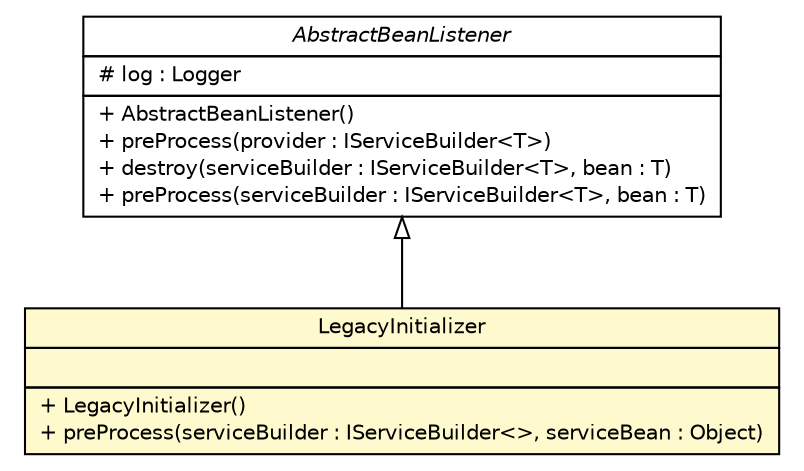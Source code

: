 #!/usr/local/bin/dot
#
# Class diagram 
# Generated by UMLGraph version R5_6 (http://www.umlgraph.org/)
#

digraph G {
	edge [fontname="Helvetica",fontsize=10,labelfontname="Helvetica",labelfontsize=10];
	node [fontname="Helvetica",fontsize=10,shape=plaintext];
	nodesep=0.25;
	ranksep=0.5;
	// sorcer.config.AbstractBeanListener
	c324418 [label=<<table title="sorcer.config.AbstractBeanListener" border="0" cellborder="1" cellspacing="0" cellpadding="2" port="p" href="../../../config/AbstractBeanListener.html">
		<tr><td><table border="0" cellspacing="0" cellpadding="1">
<tr><td align="center" balign="center"><font face="Helvetica-Oblique"> AbstractBeanListener </font></td></tr>
		</table></td></tr>
		<tr><td><table border="0" cellspacing="0" cellpadding="1">
<tr><td align="left" balign="left"> # log : Logger </td></tr>
		</table></td></tr>
		<tr><td><table border="0" cellspacing="0" cellpadding="1">
<tr><td align="left" balign="left"> + AbstractBeanListener() </td></tr>
<tr><td align="left" balign="left"> + preProcess(provider : IServiceBuilder&lt;T&gt;) </td></tr>
<tr><td align="left" balign="left"> + destroy(serviceBuilder : IServiceBuilder&lt;T&gt;, bean : T) </td></tr>
<tr><td align="left" balign="left"> + preProcess(serviceBuilder : IServiceBuilder&lt;T&gt;, bean : T) </td></tr>
		</table></td></tr>
		</table>>, URL="../../../config/AbstractBeanListener.html", fontname="Helvetica", fontcolor="black", fontsize=10.0];
	// sorcer.core.provider.container.LegacyInitializer
	c324478 [label=<<table title="sorcer.core.provider.container.LegacyInitializer" border="0" cellborder="1" cellspacing="0" cellpadding="2" port="p" bgcolor="lemonChiffon" href="./LegacyInitializer.html">
		<tr><td><table border="0" cellspacing="0" cellpadding="1">
<tr><td align="center" balign="center"> LegacyInitializer </td></tr>
		</table></td></tr>
		<tr><td><table border="0" cellspacing="0" cellpadding="1">
<tr><td align="left" balign="left">  </td></tr>
		</table></td></tr>
		<tr><td><table border="0" cellspacing="0" cellpadding="1">
<tr><td align="left" balign="left"> + LegacyInitializer() </td></tr>
<tr><td align="left" balign="left"> + preProcess(serviceBuilder : IServiceBuilder&lt;&gt;, serviceBean : Object) </td></tr>
		</table></td></tr>
		</table>>, URL="./LegacyInitializer.html", fontname="Helvetica", fontcolor="black", fontsize=10.0];
	//sorcer.core.provider.container.LegacyInitializer extends sorcer.config.AbstractBeanListener
	c324418:p -> c324478:p [dir=back,arrowtail=empty];
}

